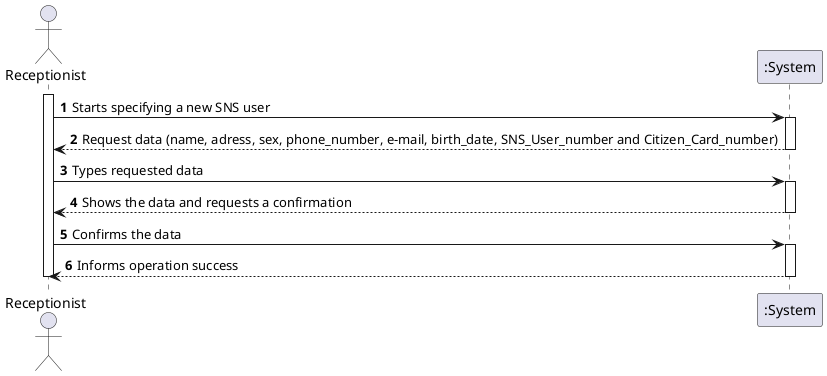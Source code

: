 @startuml
autonumber
actor "Receptionist" as receptionist

activate receptionist
receptionist -> ":System" : Starts specifying a new SNS user
activate ":System"
":System" --> receptionist : Request data (name, adress, sex, phone_number, e-mail, birth_date, SNS_User_number and Citizen_Card_number)
deactivate ":System"

receptionist -> ":System" : Types requested data
activate ":System"
":System" --> receptionist : Shows the data and requests a confirmation
deactivate ":System"

receptionist -> ":System" : Confirms the data
activate ":System"
":System" --> receptionist : Informs operation success
deactivate ":System"

deactivate receptionist

@enduml